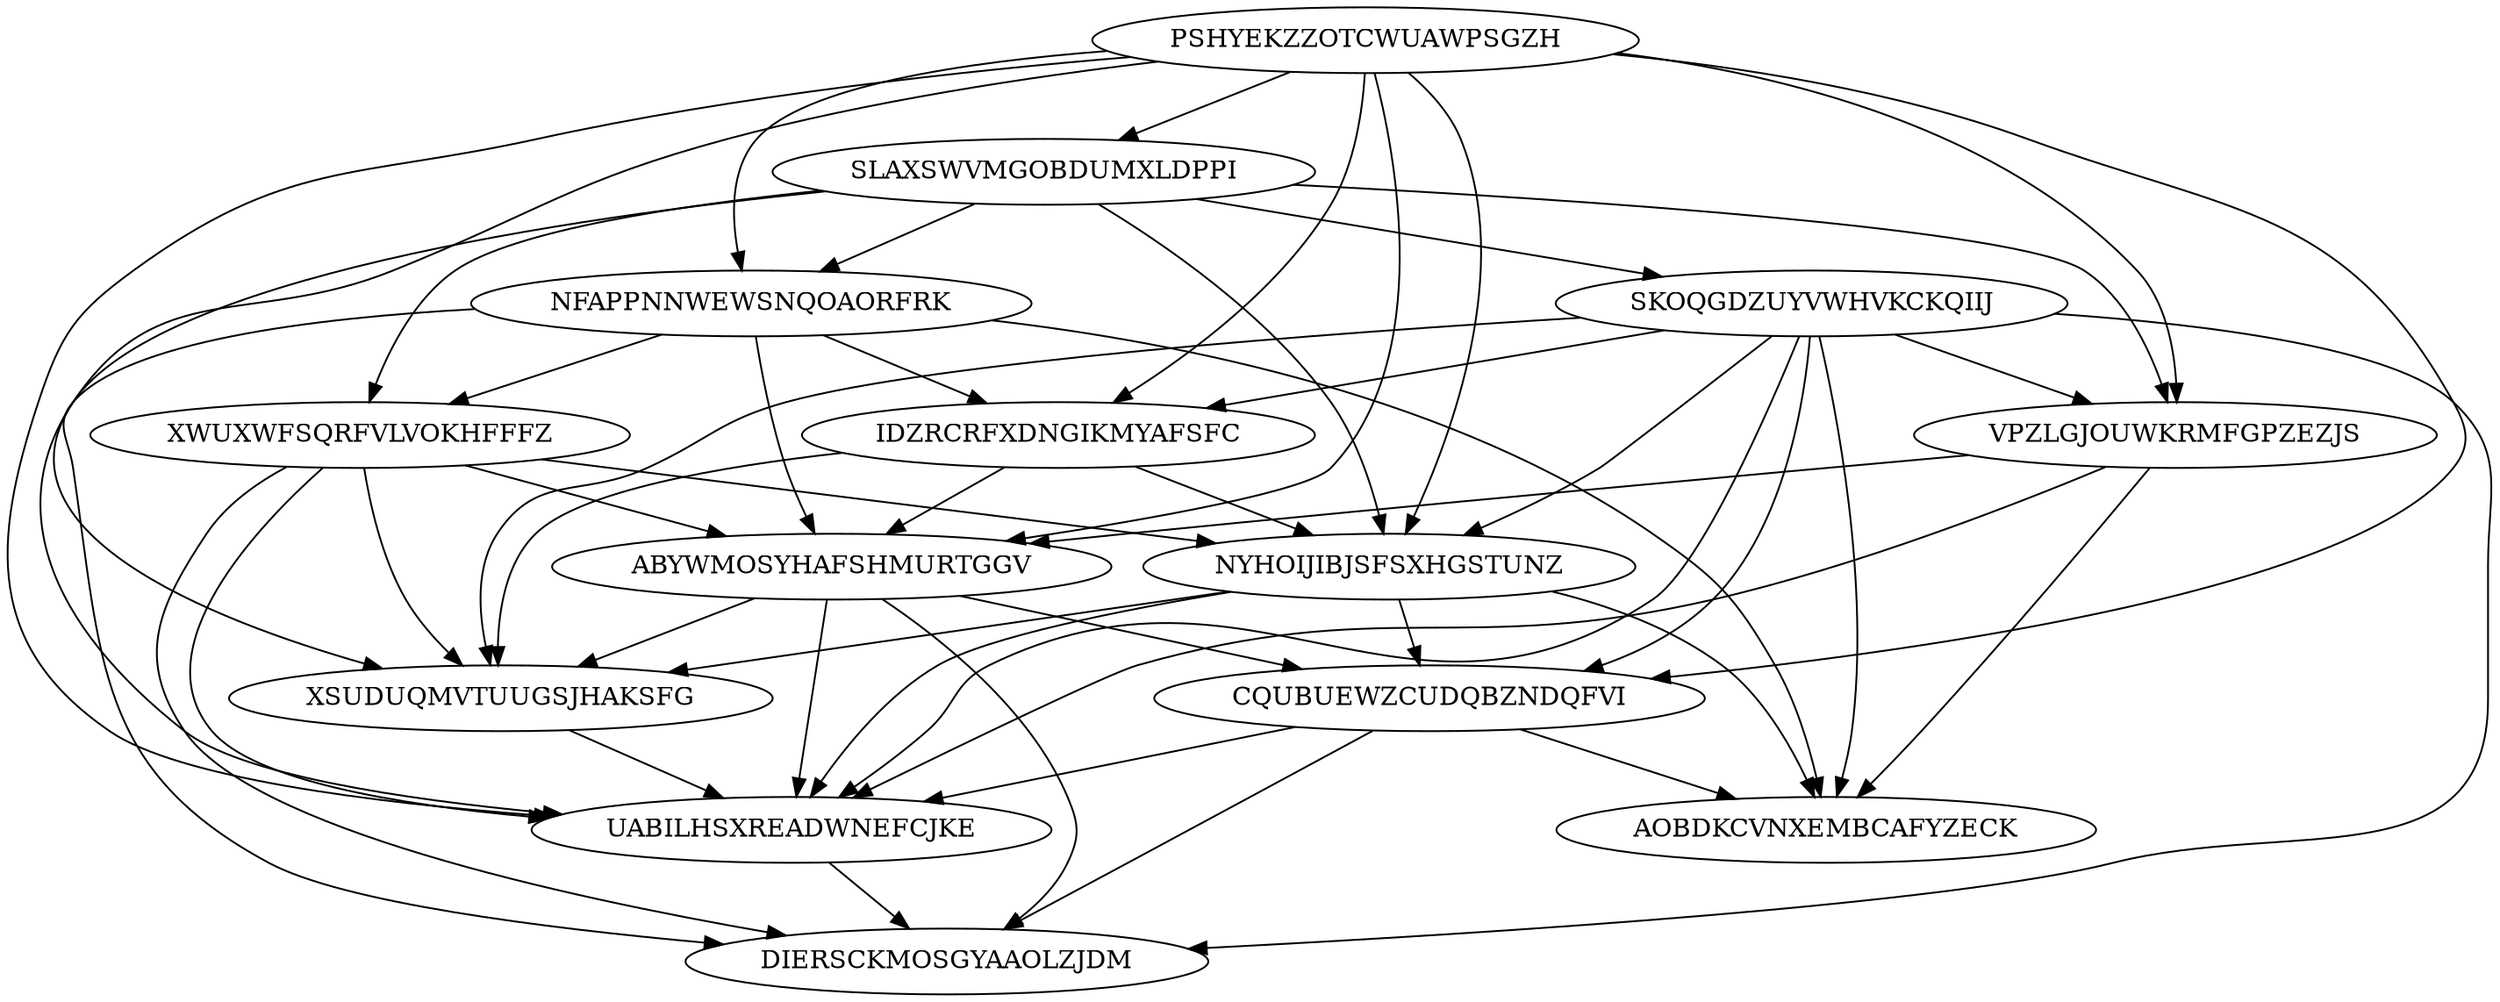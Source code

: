 digraph N14M52 {
	PSHYEKZZOTCWUAWPSGZH	[Weight=17];
	SLAXSWVMGOBDUMXLDPPI	[Weight=11];
	SKOQGDZUYVWHVKCKQIIJ	[Weight=20];
	NFAPPNNWEWSNQOAORFRK	[Weight=12];
	IDZRCRFXDNGIKMYAFSFC	[Weight=18];
	VPZLGJOUWKRMFGPZEZJS	[Weight=17];
	XWUXWFSQRFVLVOKHFFFZ	[Weight=16];
	ABYWMOSYHAFSHMURTGGV	[Weight=11];
	NYHOIJIBJSFSXHGSTUNZ	[Weight=19];
	XSUDUQMVTUUGSJHAKSFG	[Weight=20];
	CQUBUEWZCUDQBZNDQFVI	[Weight=10];
	AOBDKCVNXEMBCAFYZECK	[Weight=15];
	UABILHSXREADWNEFCJKE	[Weight=12];
	DIERSCKMOSGYAAOLZJDM	[Weight=15];
	SKOQGDZUYVWHVKCKQIIJ -> IDZRCRFXDNGIKMYAFSFC [Weight=13];
	UABILHSXREADWNEFCJKE -> DIERSCKMOSGYAAOLZJDM [Weight=11];
	CQUBUEWZCUDQBZNDQFVI -> AOBDKCVNXEMBCAFYZECK [Weight=20];
	IDZRCRFXDNGIKMYAFSFC -> XSUDUQMVTUUGSJHAKSFG [Weight=12];
	SLAXSWVMGOBDUMXLDPPI -> SKOQGDZUYVWHVKCKQIIJ [Weight=18];
	SLAXSWVMGOBDUMXLDPPI -> UABILHSXREADWNEFCJKE [Weight=17];
	NYHOIJIBJSFSXHGSTUNZ -> AOBDKCVNXEMBCAFYZECK [Weight=20];
	VPZLGJOUWKRMFGPZEZJS -> UABILHSXREADWNEFCJKE [Weight=20];
	SKOQGDZUYVWHVKCKQIIJ -> VPZLGJOUWKRMFGPZEZJS [Weight=16];
	ABYWMOSYHAFSHMURTGGV -> UABILHSXREADWNEFCJKE [Weight=11];
	VPZLGJOUWKRMFGPZEZJS -> ABYWMOSYHAFSHMURTGGV [Weight=16];
	PSHYEKZZOTCWUAWPSGZH -> NFAPPNNWEWSNQOAORFRK [Weight=19];
	VPZLGJOUWKRMFGPZEZJS -> AOBDKCVNXEMBCAFYZECK [Weight=10];
	IDZRCRFXDNGIKMYAFSFC -> NYHOIJIBJSFSXHGSTUNZ [Weight=12];
	IDZRCRFXDNGIKMYAFSFC -> ABYWMOSYHAFSHMURTGGV [Weight=18];
	XWUXWFSQRFVLVOKHFFFZ -> DIERSCKMOSGYAAOLZJDM [Weight=19];
	SKOQGDZUYVWHVKCKQIIJ -> DIERSCKMOSGYAAOLZJDM [Weight=18];
	SKOQGDZUYVWHVKCKQIIJ -> UABILHSXREADWNEFCJKE [Weight=19];
	XWUXWFSQRFVLVOKHFFFZ -> ABYWMOSYHAFSHMURTGGV [Weight=15];
	NFAPPNNWEWSNQOAORFRK -> XWUXWFSQRFVLVOKHFFFZ [Weight=17];
	NYHOIJIBJSFSXHGSTUNZ -> XSUDUQMVTUUGSJHAKSFG [Weight=16];
	SLAXSWVMGOBDUMXLDPPI -> NFAPPNNWEWSNQOAORFRK [Weight=17];
	PSHYEKZZOTCWUAWPSGZH -> NYHOIJIBJSFSXHGSTUNZ [Weight=15];
	SKOQGDZUYVWHVKCKQIIJ -> NYHOIJIBJSFSXHGSTUNZ [Weight=10];
	XSUDUQMVTUUGSJHAKSFG -> UABILHSXREADWNEFCJKE [Weight=10];
	SLAXSWVMGOBDUMXLDPPI -> NYHOIJIBJSFSXHGSTUNZ [Weight=13];
	XWUXWFSQRFVLVOKHFFFZ -> UABILHSXREADWNEFCJKE [Weight=18];
	ABYWMOSYHAFSHMURTGGV -> XSUDUQMVTUUGSJHAKSFG [Weight=12];
	SKOQGDZUYVWHVKCKQIIJ -> CQUBUEWZCUDQBZNDQFVI [Weight=18];
	NFAPPNNWEWSNQOAORFRK -> DIERSCKMOSGYAAOLZJDM [Weight=14];
	XWUXWFSQRFVLVOKHFFFZ -> XSUDUQMVTUUGSJHAKSFG [Weight=16];
	NYHOIJIBJSFSXHGSTUNZ -> CQUBUEWZCUDQBZNDQFVI [Weight=12];
	PSHYEKZZOTCWUAWPSGZH -> CQUBUEWZCUDQBZNDQFVI [Weight=18];
	PSHYEKZZOTCWUAWPSGZH -> SLAXSWVMGOBDUMXLDPPI [Weight=10];
	SLAXSWVMGOBDUMXLDPPI -> VPZLGJOUWKRMFGPZEZJS [Weight=13];
	XWUXWFSQRFVLVOKHFFFZ -> NYHOIJIBJSFSXHGSTUNZ [Weight=20];
	CQUBUEWZCUDQBZNDQFVI -> UABILHSXREADWNEFCJKE [Weight=15];
	SLAXSWVMGOBDUMXLDPPI -> XWUXWFSQRFVLVOKHFFFZ [Weight=19];
	NYHOIJIBJSFSXHGSTUNZ -> UABILHSXREADWNEFCJKE [Weight=20];
	PSHYEKZZOTCWUAWPSGZH -> VPZLGJOUWKRMFGPZEZJS [Weight=15];
	ABYWMOSYHAFSHMURTGGV -> CQUBUEWZCUDQBZNDQFVI [Weight=19];
	PSHYEKZZOTCWUAWPSGZH -> UABILHSXREADWNEFCJKE [Weight=20];
	PSHYEKZZOTCWUAWPSGZH -> XSUDUQMVTUUGSJHAKSFG [Weight=14];
	PSHYEKZZOTCWUAWPSGZH -> IDZRCRFXDNGIKMYAFSFC [Weight=11];
	SKOQGDZUYVWHVKCKQIIJ -> AOBDKCVNXEMBCAFYZECK [Weight=20];
	NFAPPNNWEWSNQOAORFRK -> IDZRCRFXDNGIKMYAFSFC [Weight=11];
	PSHYEKZZOTCWUAWPSGZH -> ABYWMOSYHAFSHMURTGGV [Weight=16];
	NFAPPNNWEWSNQOAORFRK -> AOBDKCVNXEMBCAFYZECK [Weight=14];
	NFAPPNNWEWSNQOAORFRK -> ABYWMOSYHAFSHMURTGGV [Weight=11];
	CQUBUEWZCUDQBZNDQFVI -> DIERSCKMOSGYAAOLZJDM [Weight=13];
	ABYWMOSYHAFSHMURTGGV -> DIERSCKMOSGYAAOLZJDM [Weight=12];
	SKOQGDZUYVWHVKCKQIIJ -> XSUDUQMVTUUGSJHAKSFG [Weight=15];
}
